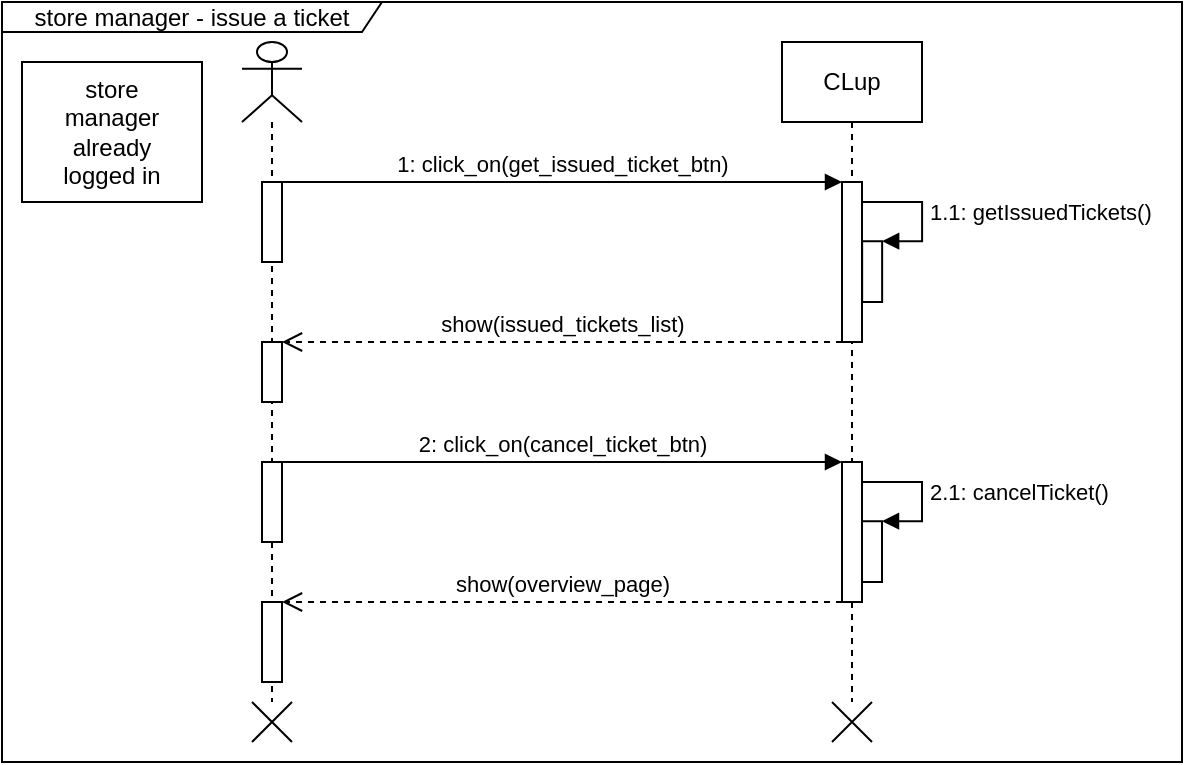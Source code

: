 <mxfile version="14.2.7"><diagram id="l_4eZxusACf8wwr41ibh" name="Page-1"><mxGraphModel dx="667" dy="397" grid="1" gridSize="10" guides="1" tooltips="1" connect="1" arrows="1" fold="1" page="1" pageScale="1" pageWidth="827" pageHeight="1169" math="0" shadow="0"><root><mxCell id="0"/><mxCell id="1" parent="0"/><mxCell id="Gh9jd_P00tO4PtTTZzkJ-29" value="store manager - issue a ticket" style="shape=umlFrame;whiteSpace=wrap;html=1;width=190;height=15;" parent="1" vertex="1"><mxGeometry x="90" y="30" width="590" height="380" as="geometry"/></mxCell><mxCell id="Gh9jd_P00tO4PtTTZzkJ-8" value="" style="shape=umlLifeline;participant=umlActor;perimeter=lifelinePerimeter;whiteSpace=wrap;html=1;container=1;collapsible=0;recursiveResize=0;verticalAlign=top;spacingTop=36;outlineConnect=0;" parent="1" vertex="1"><mxGeometry x="210" y="50" width="30" height="330" as="geometry"/></mxCell><mxCell id="Gh9jd_P00tO4PtTTZzkJ-13" value="" style="html=1;points=[];perimeter=orthogonalPerimeter;" parent="Gh9jd_P00tO4PtTTZzkJ-8" vertex="1"><mxGeometry x="10" y="70" width="10" height="40" as="geometry"/></mxCell><mxCell id="oS5ILjrhMDbwKKH_5Zov-2" value="" style="html=1;points=[];perimeter=orthogonalPerimeter;" parent="Gh9jd_P00tO4PtTTZzkJ-8" vertex="1"><mxGeometry x="10" y="150" width="10" height="30" as="geometry"/></mxCell><mxCell id="DWHej3j_49bGaHf0V35l-11" value="" style="html=1;points=[];perimeter=orthogonalPerimeter;" vertex="1" parent="Gh9jd_P00tO4PtTTZzkJ-8"><mxGeometry x="10" y="280" width="10" height="40" as="geometry"/></mxCell><mxCell id="Gh9jd_P00tO4PtTTZzkJ-25" value="" style="rounded=0;whiteSpace=wrap;html=1;" parent="1" vertex="1"><mxGeometry x="100" y="60" width="90" height="70" as="geometry"/></mxCell><mxCell id="Gh9jd_P00tO4PtTTZzkJ-24" value="store manager already logged in" style="text;html=1;strokeColor=none;fillColor=none;align=center;verticalAlign=middle;whiteSpace=wrap;rounded=0;" parent="1" vertex="1"><mxGeometry x="110" y="85" width="70" height="20" as="geometry"/></mxCell><mxCell id="Gh9jd_P00tO4PtTTZzkJ-9" value="CLup" style="shape=umlLifeline;perimeter=lifelinePerimeter;whiteSpace=wrap;html=1;container=1;collapsible=0;recursiveResize=0;outlineConnect=0;" parent="1" vertex="1"><mxGeometry x="480" y="50" width="70" height="330" as="geometry"/></mxCell><mxCell id="Gh9jd_P00tO4PtTTZzkJ-26" value="" style="html=1;points=[];perimeter=orthogonalPerimeter;" parent="Gh9jd_P00tO4PtTTZzkJ-9" vertex="1"><mxGeometry x="30" y="70" width="10" height="80" as="geometry"/></mxCell><mxCell id="_7-5wDTUjYOUCyCzf295-6" value="" style="html=1;points=[];perimeter=orthogonalPerimeter;" parent="Gh9jd_P00tO4PtTTZzkJ-9" vertex="1"><mxGeometry x="40.07" y="99.62" width="10" height="30.38" as="geometry"/></mxCell><mxCell id="_7-5wDTUjYOUCyCzf295-7" value="1.1: getIssuedTickets()" style="edgeStyle=orthogonalEdgeStyle;html=1;align=left;spacingLeft=2;endArrow=block;rounded=0;entryX=1;entryY=0;exitX=0.993;exitY=0.503;exitDx=0;exitDy=0;exitPerimeter=0;" parent="Gh9jd_P00tO4PtTTZzkJ-9" target="_7-5wDTUjYOUCyCzf295-6" edge="1"><mxGeometry relative="1" as="geometry"><mxPoint x="40.0" y="80.04" as="sourcePoint"/><Array as="points"><mxPoint x="70.07" y="79.62"/><mxPoint x="70.07" y="99.62"/></Array></mxGeometry></mxCell><mxCell id="DWHej3j_49bGaHf0V35l-6" value="" style="html=1;points=[];perimeter=orthogonalPerimeter;" vertex="1" parent="Gh9jd_P00tO4PtTTZzkJ-9"><mxGeometry x="30" y="210" width="10" height="70" as="geometry"/></mxCell><mxCell id="Gh9jd_P00tO4PtTTZzkJ-27" value="1: click_on(get_issued_ticket_btn)" style="html=1;verticalAlign=bottom;endArrow=block;entryX=0;entryY=0;" parent="1" source="Gh9jd_P00tO4PtTTZzkJ-13" target="Gh9jd_P00tO4PtTTZzkJ-26" edge="1"><mxGeometry relative="1" as="geometry"><mxPoint x="229.59" y="300.77" as="sourcePoint"/></mxGeometry></mxCell><mxCell id="Gh9jd_P00tO4PtTTZzkJ-56" value="" style="shape=umlDestroy;" parent="1" vertex="1"><mxGeometry x="505" y="380" width="20" height="20" as="geometry"/></mxCell><mxCell id="Gh9jd_P00tO4PtTTZzkJ-57" value="" style="shape=umlDestroy;" parent="1" vertex="1"><mxGeometry x="215" y="380" width="20" height="20" as="geometry"/></mxCell><mxCell id="oS5ILjrhMDbwKKH_5Zov-1" value="show(issued_tickets_list)" style="html=1;verticalAlign=bottom;endArrow=open;dashed=1;endSize=8;" parent="1" target="oS5ILjrhMDbwKKH_5Zov-2" edge="1"><mxGeometry relative="1" as="geometry"><mxPoint x="510" y="200" as="sourcePoint"/><mxPoint x="320" y="310" as="targetPoint"/><Array as="points"><mxPoint x="340" y="200"/></Array></mxGeometry></mxCell><mxCell id="DWHej3j_49bGaHf0V35l-4" value="2: click_on(cancel_ticket_btn)" style="html=1;verticalAlign=bottom;endArrow=block;entryX=0;entryY=0;" edge="1" parent="1"><mxGeometry relative="1" as="geometry"><mxPoint x="230" y="260.0" as="sourcePoint"/><mxPoint x="510" y="260.0" as="targetPoint"/></mxGeometry></mxCell><mxCell id="DWHej3j_49bGaHf0V35l-5" value="" style="html=1;points=[];perimeter=orthogonalPerimeter;" vertex="1" parent="1"><mxGeometry x="220" y="260" width="10" height="40" as="geometry"/></mxCell><mxCell id="DWHej3j_49bGaHf0V35l-7" value="" style="html=1;points=[];perimeter=orthogonalPerimeter;" vertex="1" parent="1"><mxGeometry x="520" y="289.62" width="10" height="30.38" as="geometry"/></mxCell><mxCell id="DWHej3j_49bGaHf0V35l-8" value="2.1: cancelTicket()" style="edgeStyle=orthogonalEdgeStyle;html=1;align=left;spacingLeft=2;endArrow=block;rounded=0;entryX=1;entryY=0;exitX=0.993;exitY=0.503;exitDx=0;exitDy=0;exitPerimeter=0;" edge="1" parent="1" target="DWHej3j_49bGaHf0V35l-7"><mxGeometry relative="1" as="geometry"><mxPoint x="519.93" y="270.04" as="sourcePoint"/><Array as="points"><mxPoint x="550.0" y="269.62"/><mxPoint x="550.0" y="289.62"/></Array></mxGeometry></mxCell><mxCell id="DWHej3j_49bGaHf0V35l-9" value="show(overview_page)" style="html=1;verticalAlign=bottom;endArrow=open;dashed=1;endSize=8;" edge="1" parent="1"><mxGeometry relative="1" as="geometry"><mxPoint x="510" y="330" as="sourcePoint"/><mxPoint x="230" y="330" as="targetPoint"/><Array as="points"><mxPoint x="340" y="330"/></Array></mxGeometry></mxCell></root></mxGraphModel></diagram></mxfile>